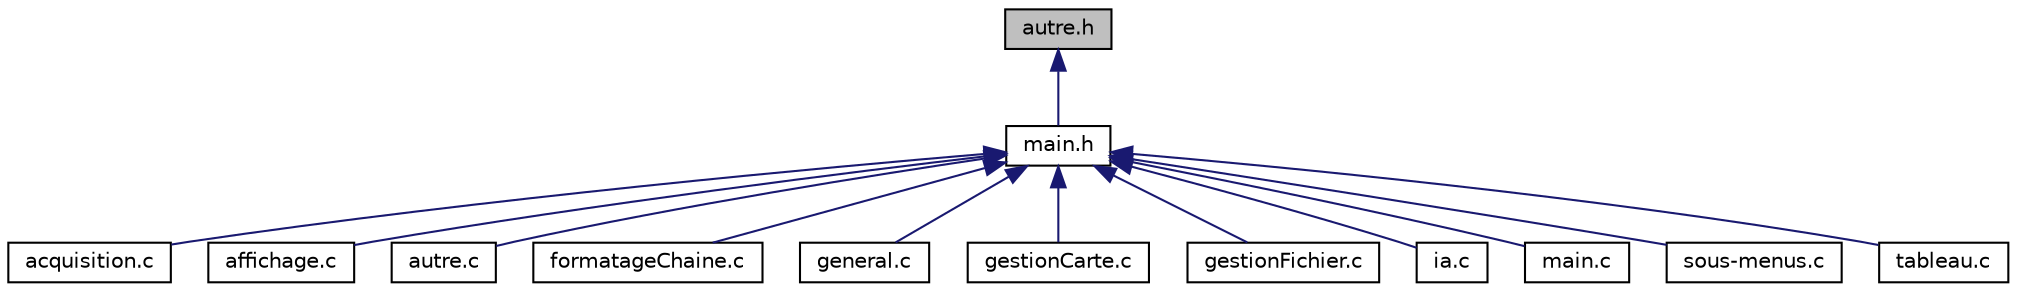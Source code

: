 digraph "autre.h"
{
 // LATEX_PDF_SIZE
  edge [fontname="Helvetica",fontsize="10",labelfontname="Helvetica",labelfontsize="10"];
  node [fontname="Helvetica",fontsize="10",shape=record];
  Node1 [label="autre.h",height=0.2,width=0.4,color="black", fillcolor="grey75", style="filled", fontcolor="black",tooltip="ficher header contenant les prototype des fonctions qui n'allait dans aucun autre fichier"];
  Node1 -> Node2 [dir="back",color="midnightblue",fontsize="10",style="solid"];
  Node2 [label="main.h",height=0.2,width=0.4,color="black", fillcolor="white", style="filled",URL="$main_8h.html",tooltip="ficher la dÃ©claration des contrante, les Ã©numÃ©rations, les structe et l'inclusion des haeder du pr..."];
  Node2 -> Node3 [dir="back",color="midnightblue",fontsize="10",style="solid"];
  Node3 [label="acquisition.c",height=0.2,width=0.4,color="black", fillcolor="white", style="filled",URL="$acquisition_8c.html",tooltip="ficher source contenant les fonctions relative a l'acquisirion"];
  Node2 -> Node4 [dir="back",color="midnightblue",fontsize="10",style="solid"];
  Node4 [label="affichage.c",height=0.2,width=0.4,color="black", fillcolor="white", style="filled",URL="$affichage_8c.html",tooltip="ficher source contenant les fonctions relative à l'affichage"];
  Node2 -> Node5 [dir="back",color="midnightblue",fontsize="10",style="solid"];
  Node5 [label="autre.c",height=0.2,width=0.4,color="black", fillcolor="white", style="filled",URL="$autre_8c.html",tooltip="ficher source contenant les fonctions qui n'allait dans aucun autre fichier"];
  Node2 -> Node6 [dir="back",color="midnightblue",fontsize="10",style="solid"];
  Node6 [label="formatageChaine.c",height=0.2,width=0.4,color="black", fillcolor="white", style="filled",URL="$formatage_chaine_8c.html",tooltip="ficher source contenant les fonctions relative au formatage"];
  Node2 -> Node7 [dir="back",color="midnightblue",fontsize="10",style="solid"];
  Node7 [label="general.c",height=0.2,width=0.4,color="black", fillcolor="white", style="filled",URL="$general_8c.html",tooltip="ficher source contenant les fonctions les plus impotantes pour le jeu de la belote"];
  Node2 -> Node8 [dir="back",color="midnightblue",fontsize="10",style="solid"];
  Node8 [label="gestionCarte.c",height=0.2,width=0.4,color="black", fillcolor="white", style="filled",URL="$gestion_carte_8c.html",tooltip="ficher contenant les fonctions relative a la gestion des cartes"];
  Node2 -> Node9 [dir="back",color="midnightblue",fontsize="10",style="solid"];
  Node9 [label="gestionFichier.c",height=0.2,width=0.4,color="black", fillcolor="white", style="filled",URL="$gestion_fichier_8c.html",tooltip="ficher source contenant les fonctions relative à la gestion des fichiers"];
  Node2 -> Node10 [dir="back",color="midnightblue",fontsize="10",style="solid"];
  Node10 [label="ia.c",height=0.2,width=0.4,color="black", fillcolor="white", style="filled",URL="$ia_8c.html",tooltip="ficher source contenant les fonctions relative au inteligences artificielles"];
  Node2 -> Node11 [dir="back",color="midnightblue",fontsize="10",style="solid"];
  Node11 [label="main.c",height=0.2,width=0.4,color="black", fillcolor="white", style="filled",URL="$main_8c.html",tooltip="ficher contenant la fonction main"];
  Node2 -> Node12 [dir="back",color="midnightblue",fontsize="10",style="solid"];
  Node12 [label="sous-menus.c",height=0.2,width=0.4,color="black", fillcolor="white", style="filled",URL="$sous-menus_8c.html",tooltip=" "];
  Node2 -> Node13 [dir="back",color="midnightblue",fontsize="10",style="solid"];
  Node13 [label="tableau.c",height=0.2,width=0.4,color="black", fillcolor="white", style="filled",URL="$tableau_8c.html",tooltip="ficher source contenant les fonctions relative à la gestion des tableau"];
}
